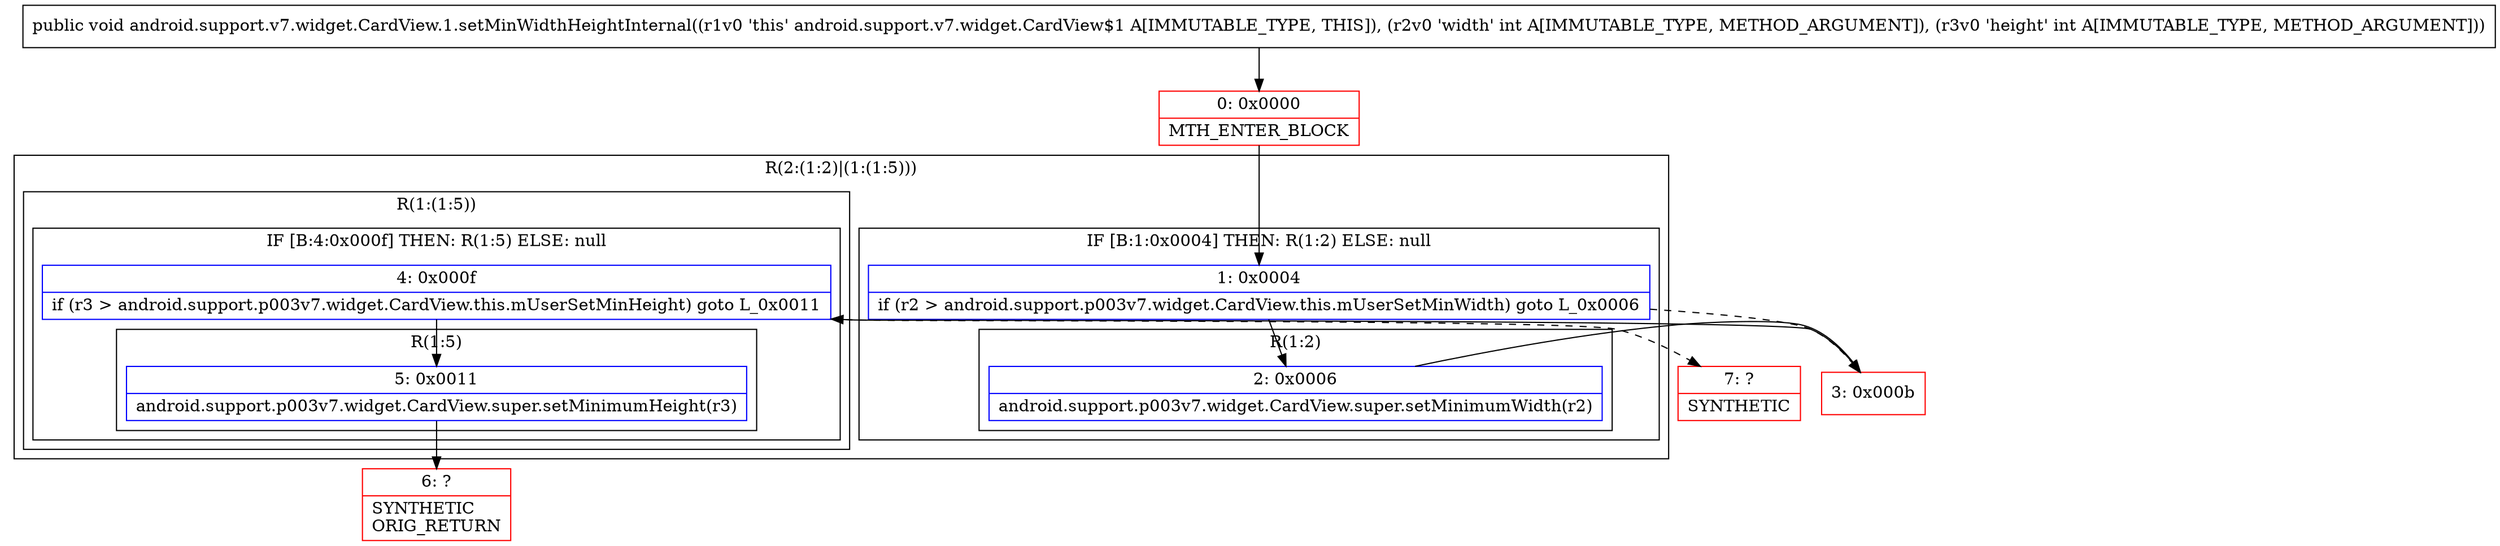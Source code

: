 digraph "CFG forandroid.support.v7.widget.CardView.1.setMinWidthHeightInternal(II)V" {
subgraph cluster_Region_1896173995 {
label = "R(2:(1:2)|(1:(1:5)))";
node [shape=record,color=blue];
subgraph cluster_IfRegion_1976939222 {
label = "IF [B:1:0x0004] THEN: R(1:2) ELSE: null";
node [shape=record,color=blue];
Node_1 [shape=record,label="{1\:\ 0x0004|if (r2 \> android.support.p003v7.widget.CardView.this.mUserSetMinWidth) goto L_0x0006\l}"];
subgraph cluster_Region_1593937177 {
label = "R(1:2)";
node [shape=record,color=blue];
Node_2 [shape=record,label="{2\:\ 0x0006|android.support.p003v7.widget.CardView.super.setMinimumWidth(r2)\l}"];
}
}
subgraph cluster_Region_1559927143 {
label = "R(1:(1:5))";
node [shape=record,color=blue];
subgraph cluster_IfRegion_128516954 {
label = "IF [B:4:0x000f] THEN: R(1:5) ELSE: null";
node [shape=record,color=blue];
Node_4 [shape=record,label="{4\:\ 0x000f|if (r3 \> android.support.p003v7.widget.CardView.this.mUserSetMinHeight) goto L_0x0011\l}"];
subgraph cluster_Region_1605517947 {
label = "R(1:5)";
node [shape=record,color=blue];
Node_5 [shape=record,label="{5\:\ 0x0011|android.support.p003v7.widget.CardView.super.setMinimumHeight(r3)\l}"];
}
}
}
}
Node_0 [shape=record,color=red,label="{0\:\ 0x0000|MTH_ENTER_BLOCK\l}"];
Node_3 [shape=record,color=red,label="{3\:\ 0x000b}"];
Node_6 [shape=record,color=red,label="{6\:\ ?|SYNTHETIC\lORIG_RETURN\l}"];
Node_7 [shape=record,color=red,label="{7\:\ ?|SYNTHETIC\l}"];
MethodNode[shape=record,label="{public void android.support.v7.widget.CardView.1.setMinWidthHeightInternal((r1v0 'this' android.support.v7.widget.CardView$1 A[IMMUTABLE_TYPE, THIS]), (r2v0 'width' int A[IMMUTABLE_TYPE, METHOD_ARGUMENT]), (r3v0 'height' int A[IMMUTABLE_TYPE, METHOD_ARGUMENT])) }"];
MethodNode -> Node_0;
Node_1 -> Node_2;
Node_1 -> Node_3[style=dashed];
Node_2 -> Node_3;
Node_4 -> Node_5;
Node_4 -> Node_7[style=dashed];
Node_5 -> Node_6;
Node_0 -> Node_1;
Node_3 -> Node_4;
}

